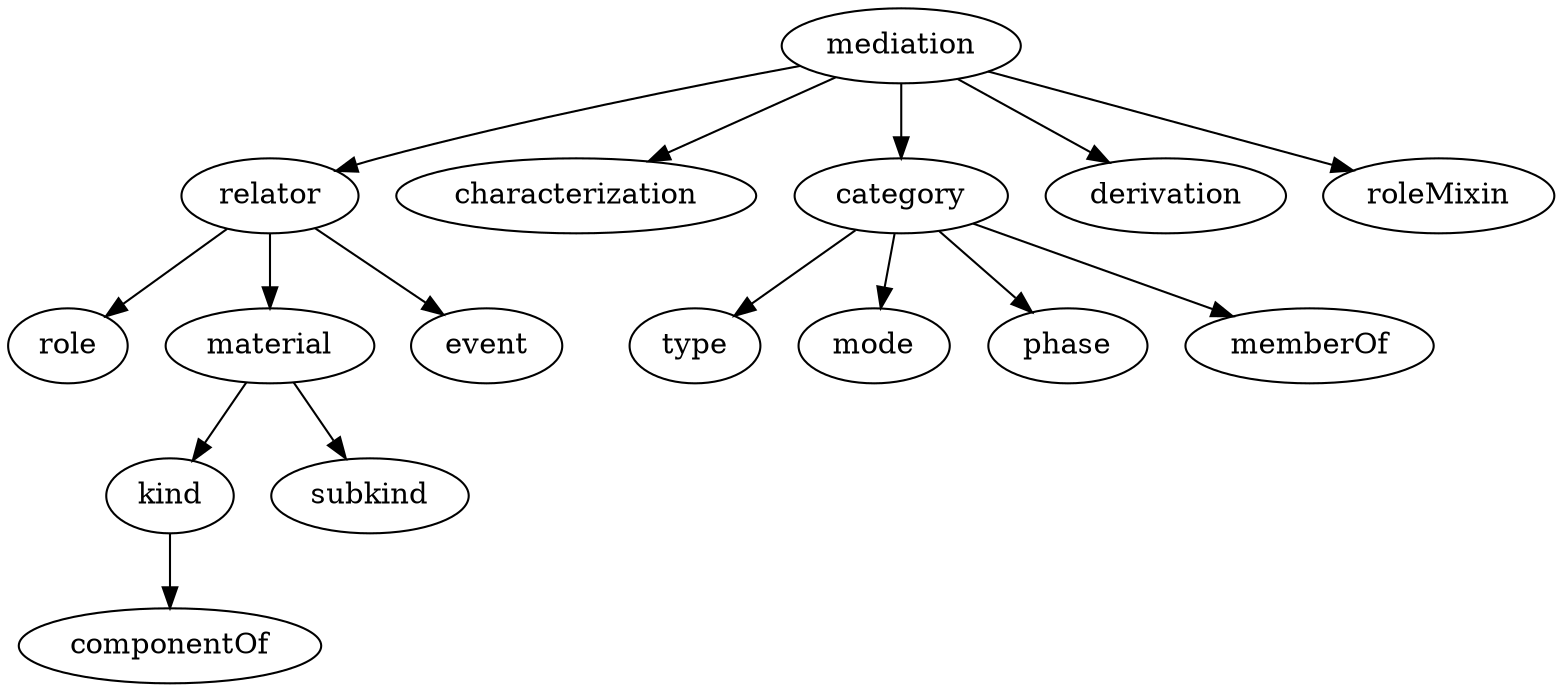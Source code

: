 strict digraph {
mediation;
relator;
characterization;
category;
derivation;
roleMixin;
role;
material;
event;
kind;
subkind;
componentOf;
type;
mode;
phase;
memberOf;
mediation -> relator;
mediation -> characterization;
mediation -> category;
mediation -> derivation;
mediation -> roleMixin;
relator -> role;
relator -> material;
relator -> event;
category -> type;
category -> mode;
category -> phase;
category -> memberOf;
material -> kind;
material -> subkind;
kind -> componentOf;
}
